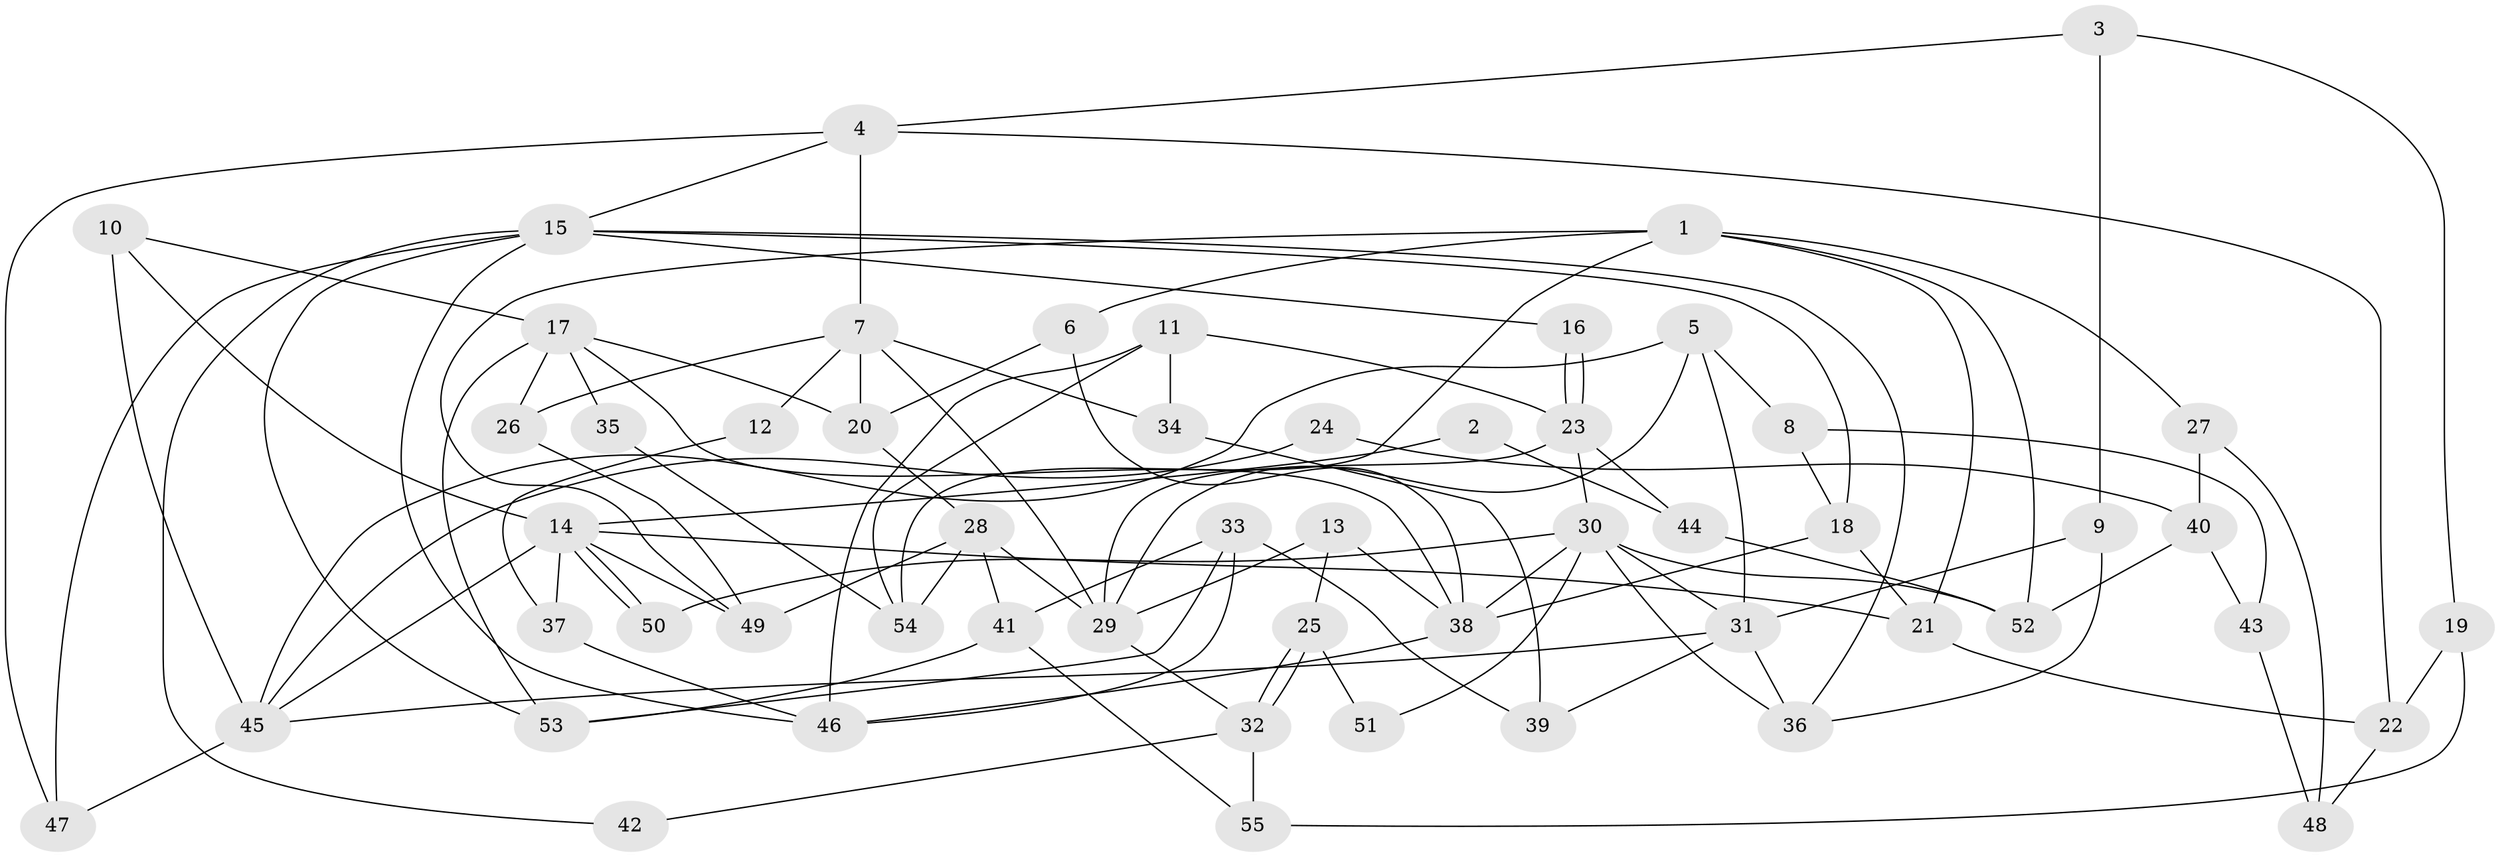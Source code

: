 // Generated by graph-tools (version 1.1) at 2025/15/03/09/25 04:15:04]
// undirected, 55 vertices, 110 edges
graph export_dot {
graph [start="1"]
  node [color=gray90,style=filled];
  1;
  2;
  3;
  4;
  5;
  6;
  7;
  8;
  9;
  10;
  11;
  12;
  13;
  14;
  15;
  16;
  17;
  18;
  19;
  20;
  21;
  22;
  23;
  24;
  25;
  26;
  27;
  28;
  29;
  30;
  31;
  32;
  33;
  34;
  35;
  36;
  37;
  38;
  39;
  40;
  41;
  42;
  43;
  44;
  45;
  46;
  47;
  48;
  49;
  50;
  51;
  52;
  53;
  54;
  55;
  1 -- 6;
  1 -- 49;
  1 -- 21;
  1 -- 27;
  1 -- 52;
  1 -- 54;
  2 -- 14;
  2 -- 44;
  3 -- 9;
  3 -- 19;
  3 -- 4;
  4 -- 15;
  4 -- 7;
  4 -- 22;
  4 -- 47;
  5 -- 29;
  5 -- 45;
  5 -- 8;
  5 -- 31;
  6 -- 20;
  6 -- 38;
  7 -- 20;
  7 -- 12;
  7 -- 26;
  7 -- 29;
  7 -- 34;
  8 -- 18;
  8 -- 43;
  9 -- 36;
  9 -- 31;
  10 -- 45;
  10 -- 14;
  10 -- 17;
  11 -- 23;
  11 -- 46;
  11 -- 34;
  11 -- 54;
  12 -- 37;
  13 -- 38;
  13 -- 29;
  13 -- 25;
  14 -- 50;
  14 -- 50;
  14 -- 21;
  14 -- 37;
  14 -- 45;
  14 -- 49;
  15 -- 36;
  15 -- 47;
  15 -- 16;
  15 -- 18;
  15 -- 42;
  15 -- 46;
  15 -- 53;
  16 -- 23;
  16 -- 23;
  17 -- 53;
  17 -- 20;
  17 -- 26;
  17 -- 35;
  17 -- 38;
  18 -- 38;
  18 -- 21;
  19 -- 22;
  19 -- 55;
  20 -- 28;
  21 -- 22;
  22 -- 48;
  23 -- 29;
  23 -- 30;
  23 -- 44;
  24 -- 40;
  24 -- 45;
  25 -- 32;
  25 -- 32;
  25 -- 51;
  26 -- 49;
  27 -- 40;
  27 -- 48;
  28 -- 54;
  28 -- 49;
  28 -- 29;
  28 -- 41;
  29 -- 32;
  30 -- 31;
  30 -- 36;
  30 -- 38;
  30 -- 50;
  30 -- 51;
  30 -- 52;
  31 -- 39;
  31 -- 36;
  31 -- 45;
  32 -- 42;
  32 -- 55;
  33 -- 53;
  33 -- 46;
  33 -- 39;
  33 -- 41;
  34 -- 39;
  35 -- 54;
  37 -- 46;
  38 -- 46;
  40 -- 43;
  40 -- 52;
  41 -- 53;
  41 -- 55;
  43 -- 48;
  44 -- 52;
  45 -- 47;
}
